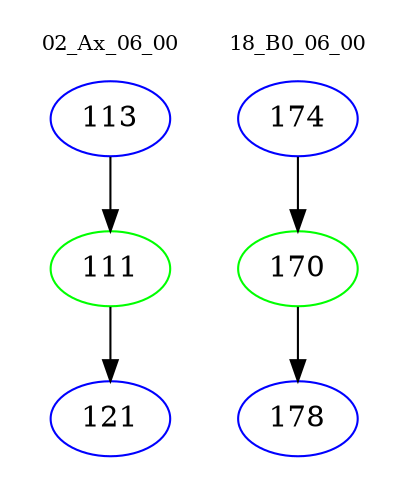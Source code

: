 digraph{
subgraph cluster_0 {
color = white
label = "02_Ax_06_00";
fontsize=10;
T0_113 [label="113", color="blue"]
T0_113 -> T0_111 [color="black"]
T0_111 [label="111", color="green"]
T0_111 -> T0_121 [color="black"]
T0_121 [label="121", color="blue"]
}
subgraph cluster_1 {
color = white
label = "18_B0_06_00";
fontsize=10;
T1_174 [label="174", color="blue"]
T1_174 -> T1_170 [color="black"]
T1_170 [label="170", color="green"]
T1_170 -> T1_178 [color="black"]
T1_178 [label="178", color="blue"]
}
}
